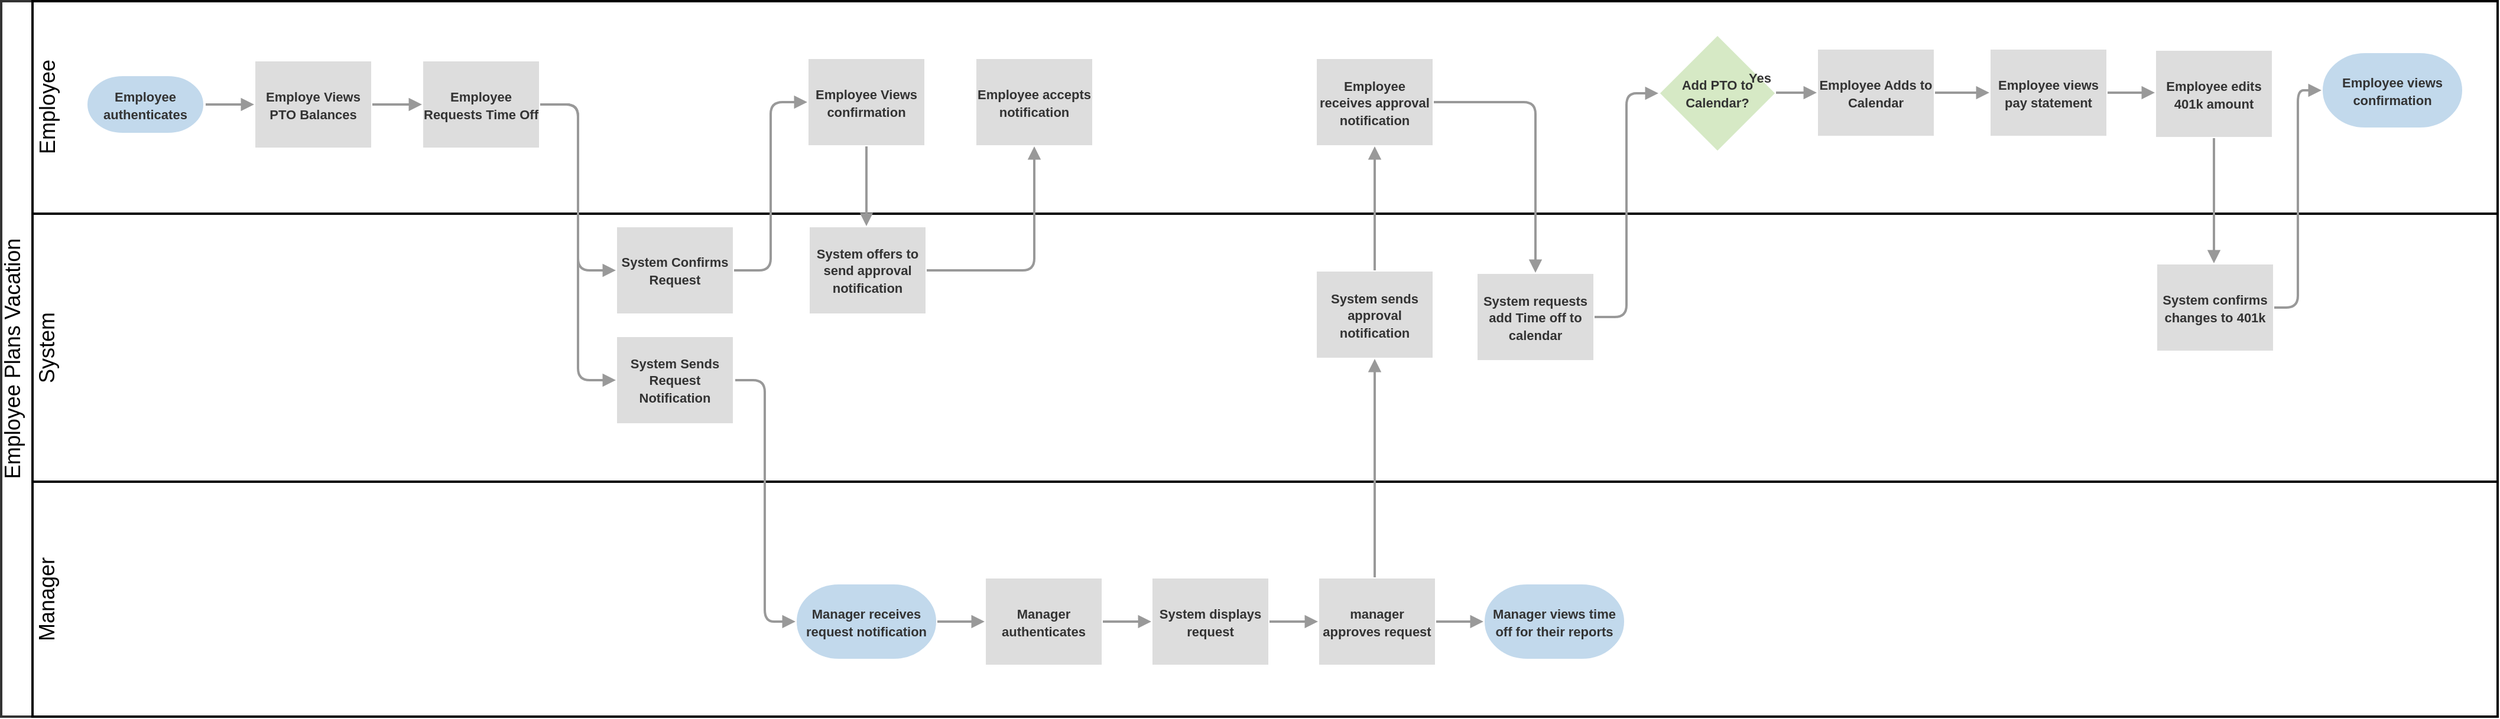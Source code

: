 <mxfile version="22.1.21" type="github">
  <diagram name="Page-1" id="fleGGC3vwmMl1dJeg0Ka">
    <mxGraphModel dx="1247" dy="801" grid="1" gridSize="10" guides="1" tooltips="1" connect="1" arrows="1" fold="1" page="1" pageScale="1" pageWidth="827" pageHeight="1169" math="0" shadow="0">
      <root>
        <mxCell id="0" />
        <mxCell id="1" parent="0" />
        <mxCell id="IWrkJ6YvRvrprTQL4Gcc-1" value="&lt;div style=&#39;width: 603.0px;height:auto;word-break: break-word;&#39;&gt;&lt;div align=&quot;center&quot;&gt;&lt;span style=&quot;font-family:Arial;font-size:18px; line-height: normal;&quot;&gt;Employee Plans Vacation&lt;/span&gt;&lt;/div&gt;&lt;/div&gt;" style="swimlane;collapsible=0;fontStyle=0;strokeWidth=2;shadow=0;fillColor=#ffffff;strokeColor=#333333;startSize=26.5;whiteSpace=wrap;childLayout=stackLayout;resizeParent=1;resizeParentMax=0;horizontal=0;horizontalStack=0;html=1;nl2Br=0;verticalAlign=middle;align=center;spacingLeft=0.0;spacingRight=0;spacingTop=-4.0;spacingBottom=3;whiteSpace=wrap;gliffyId=360;" vertex="1" parent="1">
          <mxGeometry x="40" y="40" width="2112" height="606" as="geometry" />
        </mxCell>
        <mxCell id="IWrkJ6YvRvrprTQL4Gcc-2" value="&lt;div style=&#39;width: 177.0px;height:auto;word-break: break-word;&#39;&gt;&lt;div align=&quot;center&quot;&gt;&lt;span style=&quot;font-family:Arial;font-size:18px; line-height: normal;&quot;&gt;Employee&lt;/span&gt;&lt;/div&gt;&lt;/div&gt;" style="swimlane;collapsible=0;swimlaneLine=0;strokeWidth=2;shadow=0;fillColor=none;strokeColor=#000000;whiteSpace=wrap;html=1;fontStyle=0;horizontal=0;verticalAlign=top;align=center;spacingLeft=0.0;spacingRight=0;spacingTop=-4.0;spacingBottom=3;whiteSpace=wrap;gliffyId=367;" vertex="1" parent="IWrkJ6YvRvrprTQL4Gcc-1">
          <mxGeometry x="26.5" width="2085.5" height="180" as="geometry" />
        </mxCell>
        <mxCell id="IWrkJ6YvRvrprTQL4Gcc-3" value="&lt;div style=&#39;width: 224.0px;height:auto;word-break: break-word;&#39;&gt;&lt;div align=&quot;center&quot;&gt;&lt;span style=&quot;font-family:Arial;font-size:18px; line-height: normal;&quot;&gt;System&lt;/span&gt;&lt;/div&gt;&lt;/div&gt;" style="swimlane;collapsible=0;swimlaneLine=0;strokeWidth=2;shadow=0;fillColor=none;strokeColor=#000000;whiteSpace=wrap;html=1;fontStyle=0;horizontal=0;verticalAlign=top;align=center;spacingLeft=0.0;spacingRight=0;spacingTop=-4.0;spacingBottom=3;whiteSpace=wrap;gliffyId=365;" vertex="1" parent="IWrkJ6YvRvrprTQL4Gcc-1">
          <mxGeometry x="26.5" y="180" width="2085.5" height="227" as="geometry" />
        </mxCell>
        <mxCell id="IWrkJ6YvRvrprTQL4Gcc-4" value="&lt;div style=&#39;width: 196.0px;height:auto;word-break: break-word;&#39;&gt;&lt;div align=&quot;center&quot;&gt;&lt;span style=&quot;font-family:Arial;font-size:18px; line-height: normal;&quot;&gt;Manager&lt;/span&gt;&lt;/div&gt;&lt;/div&gt;" style="swimlane;collapsible=0;swimlaneLine=0;strokeWidth=2;shadow=0;fillColor=none;strokeColor=#000000;whiteSpace=wrap;html=1;fontStyle=0;horizontal=0;verticalAlign=top;align=center;spacingLeft=0.0;spacingRight=0;spacingTop=-4.0;spacingBottom=3;whiteSpace=wrap;gliffyId=363;" vertex="1" parent="IWrkJ6YvRvrprTQL4Gcc-1">
          <mxGeometry x="26.5" y="407" width="2085.5" height="199" as="geometry" />
        </mxCell>
        <mxCell id="IWrkJ6YvRvrprTQL4Gcc-5" value="&lt;div style=&#39;width: 97.0px;height:auto;word-break: break-word;&#39;&gt;&lt;div align=&quot;center&quot;&gt;&lt;span style=&quot;font-family:Arial;font-weight:bold;color:rgb(51, 51, 51);font-size:11px; line-height: normal;&quot;&gt;Employe Views PTO Balances&lt;/span&gt;&lt;/div&gt;&lt;/div&gt;" style="shape=rect;shadow=0;strokeWidth=2;fillColor=#dddddd;strokeColor=#ffffff;opacity=100.0;html=1;nl2Br=0;verticalAlign=middle;align=center;spacingLeft=0.0;spacingRight=0;whiteSpace=wrap;gliffyId=309;" vertex="1" parent="1">
          <mxGeometry x="254" y="90" width="100" height="75" as="geometry" />
        </mxCell>
        <mxCell id="IWrkJ6YvRvrprTQL4Gcc-6" style="shape=filledEdge;strokeWidth=2;strokeColor=#999999;fillColor=none;startArrow=none;startFill=0;startSize=6;endArrow=block;endFill=1;endSize=6;rounded=0;gliffyId=304;edgeStyle=orthogonalEdgeStyle;" edge="1" parent="1" source="IWrkJ6YvRvrprTQL4Gcc-7" target="IWrkJ6YvRvrprTQL4Gcc-5">
          <mxGeometry width="42" height="1" relative="1" as="geometry">
            <Array as="points">
              <mxPoint x="212" y="127.5" />
              <mxPoint x="254" y="127.5" />
            </Array>
          </mxGeometry>
        </mxCell>
        <mxCell id="IWrkJ6YvRvrprTQL4Gcc-7" value="&lt;div style=&#39;width: 97.0px;height:auto;word-break: break-word;&#39;&gt;&lt;div align=&quot;center&quot;&gt;&lt;span style=&quot;font-family:Arial;font-weight:bold;color:rgb(51, 51, 51);font-size:11px; line-height: normal;&quot;&gt;Employee authenticates&lt;/span&gt;&lt;/div&gt;&lt;/div&gt;" style="shape=mxgraph.flowchart.terminator;shadow=0;strokeWidth=2;fillColor=#c2d9ec;strokeColor=#ffffff;opacity=100.0;html=1;nl2Br=0;verticalAlign=middle;align=center;spacingLeft=0.0;spacingRight=0;whiteSpace=wrap;gliffyId=289;" vertex="1" parent="1">
          <mxGeometry x="112" y="102.5" width="100" height="50" as="geometry" />
        </mxCell>
        <mxCell id="IWrkJ6YvRvrprTQL4Gcc-8" value="&lt;div style=&#39;width: 97.0px;height:auto;word-break: break-word;&#39;&gt;&lt;div align=&quot;center&quot;&gt;&lt;span style=&quot;font-family:Arial;font-weight:bold;color:rgb(51, 51, 51);font-size:11px; line-height: normal;&quot;&gt;Employee Requests Time Off&lt;/span&gt;&lt;/div&gt;&lt;/div&gt;" style="shape=rect;shadow=0;strokeWidth=2;fillColor=#dddddd;strokeColor=#ffffff;opacity=100.0;html=1;nl2Br=0;verticalAlign=middle;align=center;spacingLeft=0.0;spacingRight=0;whiteSpace=wrap;gliffyId=329;" vertex="1" parent="1">
          <mxGeometry x="396" y="90" width="100" height="75" as="geometry" />
        </mxCell>
        <mxCell id="IWrkJ6YvRvrprTQL4Gcc-9" value="&lt;div style=&#39;width: 97.0px;height:auto;word-break: break-word;&#39;&gt;&lt;div align=&quot;center&quot;&gt;&lt;span style=&quot;font-family:Arial;font-weight:bold;color:rgb(51, 51, 51);font-size:11px; line-height: normal;&quot;&gt;System Confirms Request&lt;/span&gt;&lt;/div&gt;&lt;/div&gt;" style="shape=rect;shadow=0;strokeWidth=2;fillColor=#dddddd;strokeColor=#ffffff;opacity=100.0;html=1;nl2Br=0;verticalAlign=middle;align=center;spacingLeft=0.0;spacingRight=0;whiteSpace=wrap;gliffyId=331;" vertex="1" parent="1">
          <mxGeometry x="560" y="230.5" width="100" height="75" as="geometry" />
        </mxCell>
        <mxCell id="IWrkJ6YvRvrprTQL4Gcc-10" value="&lt;div style=&#39;width: 97.0px;height:auto;word-break: break-word;&#39;&gt;&lt;div align=&quot;center&quot;&gt;&lt;span style=&quot;font-family:Arial;font-weight:bold;color:rgb(51, 51, 51);font-size:11px; line-height: normal;&quot;&gt;System offers to send approval notification&lt;/span&gt;&lt;/div&gt;&lt;/div&gt;" style="shape=rect;shadow=0;strokeWidth=2;fillColor=#dddddd;strokeColor=#ffffff;opacity=100.0;html=1;nl2Br=0;verticalAlign=middle;align=center;spacingLeft=0.0;spacingRight=0;whiteSpace=wrap;gliffyId=333;" vertex="1" parent="1">
          <mxGeometry x="723" y="230.5" width="100" height="75" as="geometry" />
        </mxCell>
        <mxCell id="IWrkJ6YvRvrprTQL4Gcc-11" value="&lt;div style=&#39;width: 97.0px;height:auto;word-break: break-word;&#39;&gt;&lt;div align=&quot;center&quot;&gt;&lt;span style=&quot;font-family:Arial;font-weight:bold;color:rgb(51, 51, 51);font-size:11px; line-height: normal;&quot;&gt;Employee accepts notification&lt;/span&gt;&lt;/div&gt;&lt;/div&gt;" style="shape=rect;shadow=0;strokeWidth=2;fillColor=#dddddd;strokeColor=#ffffff;opacity=100.0;html=1;nl2Br=0;verticalAlign=middle;align=center;spacingLeft=0.0;spacingRight=0;whiteSpace=wrap;gliffyId=335;" vertex="1" parent="1">
          <mxGeometry x="864" y="88" width="100" height="75" as="geometry" />
        </mxCell>
        <mxCell id="IWrkJ6YvRvrprTQL4Gcc-12" value="&lt;div style=&#39;width: 117.0px;height:auto;word-break: break-word;&#39;&gt;&lt;div align=&quot;center&quot;&gt;&lt;span style=&quot;font-family:Arial;font-weight:bold;color:rgb(51, 51, 51);font-size:11px; line-height: normal;&quot;&gt;Manager receives request notification&lt;/span&gt;&lt;/div&gt;&lt;/div&gt;" style="shape=mxgraph.flowchart.terminator;shadow=0;strokeWidth=2;fillColor=#c2d9ec;strokeColor=#ffffff;opacity=100.0;html=1;nl2Br=0;verticalAlign=middle;align=center;spacingLeft=0.0;spacingRight=0;whiteSpace=wrap;gliffyId=337;" vertex="1" parent="1">
          <mxGeometry x="712" y="533" width="120" height="65" as="geometry" />
        </mxCell>
        <mxCell id="IWrkJ6YvRvrprTQL4Gcc-13" value="&lt;div style=&#39;width: 97.0px;height:auto;word-break: break-word;&#39;&gt;&lt;div align=&quot;center&quot;&gt;&lt;span style=&quot;font-family:Arial;font-weight:bold;color:rgb(51, 51, 51);font-size:11px; line-height: normal;&quot;&gt;Manager authenticates&lt;/span&gt;&lt;/div&gt;&lt;/div&gt;" style="shape=rect;shadow=0;strokeWidth=2;fillColor=#dddddd;strokeColor=#ffffff;opacity=100.0;html=1;nl2Br=0;verticalAlign=middle;align=center;spacingLeft=0.0;spacingRight=0;whiteSpace=wrap;gliffyId=339;" vertex="1" parent="1">
          <mxGeometry x="872" y="528" width="100" height="75" as="geometry" />
        </mxCell>
        <mxCell id="IWrkJ6YvRvrprTQL4Gcc-14" value="&lt;div style=&#39;width: 97.0px;height:auto;word-break: break-word;&#39;&gt;&lt;div align=&quot;center&quot;&gt;&lt;span style=&quot;font-family:Arial;font-weight:bold;color:rgb(51, 51, 51);font-size:11px; line-height: normal;&quot;&gt;System displays request&lt;/span&gt;&lt;/div&gt;&lt;/div&gt;" style="shape=rect;shadow=0;strokeWidth=2;fillColor=#dddddd;strokeColor=#ffffff;opacity=100.0;html=1;nl2Br=0;verticalAlign=middle;align=center;spacingLeft=0.0;spacingRight=0;whiteSpace=wrap;gliffyId=344;" vertex="1" parent="1">
          <mxGeometry x="1013" y="528" width="100" height="75" as="geometry" />
        </mxCell>
        <mxCell id="IWrkJ6YvRvrprTQL4Gcc-15" value="&lt;div style=&#39;width: 97.0px;height:auto;word-break: break-word;&#39;&gt;&lt;div align=&quot;center&quot;&gt;&lt;span style=&quot;font-family:Arial;font-weight:bold;color:rgb(51, 51, 51);font-size:11px; line-height: normal;&quot;&gt;manager approves request&lt;/span&gt;&lt;/div&gt;&lt;/div&gt;" style="shape=rect;shadow=0;strokeWidth=2;fillColor=#dddddd;strokeColor=#ffffff;opacity=100.0;html=1;nl2Br=0;verticalAlign=middle;align=center;spacingLeft=0.0;spacingRight=0;whiteSpace=wrap;gliffyId=346;" vertex="1" parent="1">
          <mxGeometry x="1154" y="528" width="100" height="75" as="geometry" />
        </mxCell>
        <mxCell id="IWrkJ6YvRvrprTQL4Gcc-16" value="&lt;div style=&#39;width: 97.0px;height:auto;word-break: break-word;&#39;&gt;&lt;div align=&quot;center&quot;&gt;&lt;span style=&quot;font-family:Arial;font-weight:bold;color:rgb(51, 51, 51);font-size:11px; line-height: normal;&quot;&gt;System sends approval notification&lt;/span&gt;&lt;/div&gt;&lt;/div&gt;" style="shape=rect;shadow=0;strokeWidth=2;fillColor=#dddddd;strokeColor=#ffffff;opacity=100.0;html=1;nl2Br=0;verticalAlign=middle;align=center;spacingLeft=0.0;spacingRight=0;whiteSpace=wrap;gliffyId=348;" vertex="1" parent="1">
          <mxGeometry x="1152" y="268" width="100" height="75" as="geometry" />
        </mxCell>
        <mxCell id="IWrkJ6YvRvrprTQL4Gcc-17" value="&lt;div style=&#39;width: 97.0px;height:auto;word-break: break-word;&#39;&gt;&lt;div align=&quot;center&quot;&gt;&lt;span style=&quot;font-family:Arial;font-weight:bold;color:rgb(51, 51, 51);font-size:11px; line-height: normal;&quot;&gt;Employee Views confirmation&lt;/span&gt;&lt;/div&gt;&lt;/div&gt;" style="shape=rect;shadow=0;strokeWidth=2;fillColor=#dddddd;strokeColor=#ffffff;opacity=100.0;html=1;nl2Br=0;verticalAlign=middle;align=center;spacingLeft=0.0;spacingRight=0;whiteSpace=wrap;gliffyId=351;" vertex="1" parent="1">
          <mxGeometry x="722" y="88" width="100" height="75" as="geometry" />
        </mxCell>
        <mxCell id="IWrkJ6YvRvrprTQL4Gcc-18" value="&lt;div style=&#39;width: 97.0px;height:auto;word-break: break-word;&#39;&gt;&lt;div align=&quot;center&quot;&gt;&lt;span style=&quot;font-family:Arial;font-weight:bold;color:rgb(51, 51, 51);font-size:11px; line-height: normal;&quot;&gt;Employee receives approval notification&lt;/span&gt;&lt;/div&gt;&lt;/div&gt;" style="shape=rect;shadow=0;strokeWidth=2;fillColor=#dddddd;strokeColor=#ffffff;opacity=100.0;html=1;nl2Br=0;verticalAlign=middle;align=center;spacingLeft=0.0;spacingRight=0;whiteSpace=wrap;gliffyId=355;" vertex="1" parent="1">
          <mxGeometry x="1152" y="88" width="100" height="75" as="geometry" />
        </mxCell>
        <mxCell id="IWrkJ6YvRvrprTQL4Gcc-19" style="shape=filledEdge;strokeWidth=2;strokeColor=#999999;fillColor=none;startArrow=none;startFill=0;startSize=6;endArrow=block;endFill=1;endSize=6;rounded=0;gliffyId=373;edgeStyle=orthogonalEdgeStyle;" edge="1" parent="1" source="IWrkJ6YvRvrprTQL4Gcc-5" target="IWrkJ6YvRvrprTQL4Gcc-8">
          <mxGeometry width="42" height="1" relative="1" as="geometry">
            <Array as="points">
              <mxPoint x="354" y="127.5" />
              <mxPoint x="396" y="127.5" />
            </Array>
          </mxGeometry>
        </mxCell>
        <mxCell id="IWrkJ6YvRvrprTQL4Gcc-20" style="shape=filledEdge;strokeWidth=2;strokeColor=#999999;fillColor=none;startArrow=none;startFill=0;startSize=6;endArrow=block;endFill=1;endSize=6;rounded=1;gliffyId=375;edgeStyle=orthogonalEdgeStyle;" edge="1" parent="1" source="IWrkJ6YvRvrprTQL4Gcc-8" target="IWrkJ6YvRvrprTQL4Gcc-9">
          <mxGeometry width="70" height="118" relative="1" as="geometry">
            <Array as="points">
              <mxPoint x="496" y="127.5" />
              <mxPoint x="528" y="127.5" />
              <mxPoint x="528" y="268" />
              <mxPoint x="560" y="268" />
            </Array>
          </mxGeometry>
        </mxCell>
        <mxCell id="IWrkJ6YvRvrprTQL4Gcc-21" style="shape=filledEdge;strokeWidth=2;strokeColor=#999999;fillColor=none;startArrow=none;startFill=0;startSize=6;endArrow=block;endFill=1;endSize=6;rounded=1;gliffyId=379;edgeStyle=orthogonalEdgeStyle;" edge="1" parent="1" source="IWrkJ6YvRvrprTQL4Gcc-12" target="IWrkJ6YvRvrprTQL4Gcc-13">
          <mxGeometry width="70" height="118" relative="1" as="geometry">
            <Array as="points">
              <mxPoint x="832" y="565.5" />
              <mxPoint x="845.333" y="565.5" />
              <mxPoint x="858.667" y="565.5" />
              <mxPoint x="872" y="565.5" />
            </Array>
          </mxGeometry>
        </mxCell>
        <mxCell id="IWrkJ6YvRvrprTQL4Gcc-22" style="shape=filledEdge;strokeWidth=2;strokeColor=#999999;fillColor=none;startArrow=none;startFill=0;startSize=6;endArrow=block;endFill=1;endSize=6;rounded=1;gliffyId=380;edgeStyle=orthogonalEdgeStyle;" edge="1" parent="1" source="IWrkJ6YvRvrprTQL4Gcc-13" target="IWrkJ6YvRvrprTQL4Gcc-14">
          <mxGeometry width="70" height="118" relative="1" as="geometry">
            <Array as="points">
              <mxPoint x="972" y="565.5" />
              <mxPoint x="985.667" y="565.5" />
              <mxPoint x="999.333" y="565.5" />
              <mxPoint x="1013" y="565.5" />
            </Array>
          </mxGeometry>
        </mxCell>
        <mxCell id="IWrkJ6YvRvrprTQL4Gcc-23" style="shape=filledEdge;strokeWidth=2;strokeColor=#999999;fillColor=none;startArrow=none;startFill=0;startSize=6;endArrow=block;endFill=1;endSize=6;rounded=1;gliffyId=381;edgeStyle=orthogonalEdgeStyle;" edge="1" parent="1" source="IWrkJ6YvRvrprTQL4Gcc-14" target="IWrkJ6YvRvrprTQL4Gcc-15">
          <mxGeometry width="70" height="118" relative="1" as="geometry">
            <Array as="points">
              <mxPoint x="1113" y="565.5" />
              <mxPoint x="1126.667" y="565.5" />
              <mxPoint x="1140.333" y="565.5" />
              <mxPoint x="1154" y="565.5" />
            </Array>
          </mxGeometry>
        </mxCell>
        <mxCell id="IWrkJ6YvRvrprTQL4Gcc-24" value="&lt;div style=&#39;width: 117.0px;height:auto;word-break: break-word;&#39;&gt;&lt;div align=&quot;center&quot;&gt;&lt;span style=&quot;font-family:Arial;font-weight:bold;color:rgb(51, 51, 51);font-size:11px; line-height: normal;&quot;&gt;Manager views time off for their reports&lt;/span&gt;&lt;/div&gt;&lt;/div&gt;" style="shape=mxgraph.flowchart.terminator;shadow=0;strokeWidth=2;fillColor=#c2d9ec;strokeColor=#ffffff;opacity=100.0;html=1;nl2Br=0;verticalAlign=middle;align=center;spacingLeft=0.0;spacingRight=0;whiteSpace=wrap;gliffyId=384;" vertex="1" parent="1">
          <mxGeometry x="1294" y="533" width="120" height="65" as="geometry" />
        </mxCell>
        <mxCell id="IWrkJ6YvRvrprTQL4Gcc-25" style="shape=filledEdge;strokeWidth=2;strokeColor=#999999;fillColor=none;startArrow=none;startFill=0;startSize=6;endArrow=block;endFill=1;endSize=6;rounded=1;gliffyId=386;edgeStyle=orthogonalEdgeStyle;" edge="1" parent="1" source="IWrkJ6YvRvrprTQL4Gcc-15" target="IWrkJ6YvRvrprTQL4Gcc-24">
          <mxGeometry width="70" height="118" relative="1" as="geometry">
            <Array as="points">
              <mxPoint x="1254" y="565.5" />
              <mxPoint x="1267.333" y="565.5" />
              <mxPoint x="1280.667" y="565.5" />
              <mxPoint x="1294" y="565.5" />
            </Array>
          </mxGeometry>
        </mxCell>
        <mxCell id="IWrkJ6YvRvrprTQL4Gcc-26" style="shape=filledEdge;strokeWidth=2;strokeColor=#999999;fillColor=none;startArrow=none;startFill=0;startSize=6;endArrow=block;endFill=1;endSize=6;rounded=1;gliffyId=390;edgeStyle=orthogonalEdgeStyle;" edge="1" parent="1" source="IWrkJ6YvRvrprTQL4Gcc-15" target="IWrkJ6YvRvrprTQL4Gcc-16">
          <mxGeometry width="70" height="118" relative="1" as="geometry">
            <Array as="points">
              <mxPoint x="1202" y="528.011" />
              <mxPoint x="1202" y="466.341" />
              <mxPoint x="1202" y="404.67" />
              <mxPoint x="1202" y="343" />
            </Array>
          </mxGeometry>
        </mxCell>
        <mxCell id="IWrkJ6YvRvrprTQL4Gcc-27" style="shape=filledEdge;strokeWidth=2;strokeColor=#999999;fillColor=none;startArrow=none;startFill=0;startSize=6;endArrow=block;endFill=1;endSize=6;rounded=1;gliffyId=391;edgeStyle=orthogonalEdgeStyle;" edge="1" parent="1" source="IWrkJ6YvRvrprTQL4Gcc-16" target="IWrkJ6YvRvrprTQL4Gcc-18">
          <mxGeometry width="70" height="118" relative="1" as="geometry">
            <Array as="points">
              <mxPoint x="1202" y="268" />
              <mxPoint x="1202" y="233" />
              <mxPoint x="1202" y="198" />
              <mxPoint x="1202" y="163" />
            </Array>
          </mxGeometry>
        </mxCell>
        <mxCell id="IWrkJ6YvRvrprTQL4Gcc-28" style="shape=filledEdge;strokeWidth=2;strokeColor=#999999;fillColor=none;startArrow=none;startFill=0;startSize=6;endArrow=block;endFill=1;endSize=6;rounded=1;gliffyId=392;edgeStyle=orthogonalEdgeStyle;" edge="1" parent="1" source="IWrkJ6YvRvrprTQL4Gcc-9" target="IWrkJ6YvRvrprTQL4Gcc-17">
          <mxGeometry width="70" height="118" relative="1" as="geometry">
            <Array as="points">
              <mxPoint x="660" y="268" />
              <mxPoint x="691" y="268" />
              <mxPoint x="691" y="125.5" />
              <mxPoint x="722" y="125.5" />
            </Array>
          </mxGeometry>
        </mxCell>
        <mxCell id="IWrkJ6YvRvrprTQL4Gcc-29" style="shape=filledEdge;strokeWidth=2;strokeColor=#999999;fillColor=none;startArrow=none;startFill=0;startSize=6;endArrow=block;endFill=1;endSize=6;rounded=1;gliffyId=393;edgeStyle=orthogonalEdgeStyle;" edge="1" parent="1" source="IWrkJ6YvRvrprTQL4Gcc-30" target="IWrkJ6YvRvrprTQL4Gcc-12">
          <mxGeometry width="70" height="118" relative="1" as="geometry">
            <Array as="points">
              <mxPoint x="660" y="361" />
              <mxPoint x="686" y="361" />
              <mxPoint x="686" y="565.5" />
              <mxPoint x="712" y="565.5" />
            </Array>
          </mxGeometry>
        </mxCell>
        <mxCell id="IWrkJ6YvRvrprTQL4Gcc-30" value="&lt;div style=&#39;width: 97.0px;height:auto;word-break: break-word;&#39;&gt;&lt;div align=&quot;center&quot;&gt;&lt;span style=&quot;font-family:Arial;font-weight:bold;color:rgb(51, 51, 51);font-size:11px; line-height: normal;&quot;&gt;System Sends Request Notification&lt;/span&gt;&lt;/div&gt;&lt;/div&gt;" style="shape=rect;shadow=0;strokeWidth=2;fillColor=#dddddd;strokeColor=#ffffff;opacity=100.0;html=1;nl2Br=0;verticalAlign=middle;align=center;spacingLeft=0.0;spacingRight=0;whiteSpace=wrap;gliffyId=396;" vertex="1" parent="1">
          <mxGeometry x="560" y="323.5" width="100" height="75" as="geometry" />
        </mxCell>
        <mxCell id="IWrkJ6YvRvrprTQL4Gcc-31" style="shape=filledEdge;strokeWidth=2;strokeColor=#999999;fillColor=none;startArrow=none;startFill=0;startSize=6;endArrow=block;endFill=1;endSize=6;rounded=1;gliffyId=398;edgeStyle=orthogonalEdgeStyle;" edge="1" parent="1" source="IWrkJ6YvRvrprTQL4Gcc-8" target="IWrkJ6YvRvrprTQL4Gcc-30">
          <mxGeometry width="70" height="118" relative="1" as="geometry">
            <Array as="points">
              <mxPoint x="496" y="127.5" />
              <mxPoint x="528" y="127.5" />
              <mxPoint x="528" y="361" />
              <mxPoint x="560" y="361" />
            </Array>
          </mxGeometry>
        </mxCell>
        <mxCell id="IWrkJ6YvRvrprTQL4Gcc-32" style="shape=filledEdge;strokeWidth=2;strokeColor=#999999;fillColor=none;startArrow=none;startFill=0;startSize=6;endArrow=block;endFill=1;endSize=6;rounded=1;gliffyId=402;edgeStyle=orthogonalEdgeStyle;" edge="1" parent="1" source="IWrkJ6YvRvrprTQL4Gcc-17" target="IWrkJ6YvRvrprTQL4Gcc-10">
          <mxGeometry width="70" height="118" relative="1" as="geometry">
            <Array as="points">
              <mxPoint x="772" y="163" />
              <mxPoint x="772" y="185.502" />
              <mxPoint x="772" y="208.005" />
              <mxPoint x="772" y="230.507" />
            </Array>
          </mxGeometry>
        </mxCell>
        <mxCell id="IWrkJ6YvRvrprTQL4Gcc-33" style="shape=filledEdge;strokeWidth=2;strokeColor=#999999;fillColor=none;startArrow=none;startFill=0;startSize=6;endArrow=block;endFill=1;endSize=6;rounded=1;gliffyId=403;edgeStyle=orthogonalEdgeStyle;" edge="1" parent="1" source="IWrkJ6YvRvrprTQL4Gcc-10" target="IWrkJ6YvRvrprTQL4Gcc-11">
          <mxGeometry width="70" height="118" relative="1" as="geometry">
            <Array as="points">
              <mxPoint x="823" y="268" />
              <mxPoint x="914" y="268" />
              <mxPoint x="914" y="163" />
            </Array>
          </mxGeometry>
        </mxCell>
        <mxCell id="IWrkJ6YvRvrprTQL4Gcc-34" value="&lt;div style=&#39;width: 97.0px;height:auto;word-break: break-word;&#39;&gt;&lt;div align=&quot;center&quot;&gt;&lt;span style=&quot;font-family:Arial;font-weight:bold;color:rgb(51, 51, 51);font-size:11px; line-height: normal;&quot;&gt;Add PTO to Calendar?&lt;/span&gt;&lt;/div&gt;&lt;/div&gt;" style="shape=rhombus;perimeter=rhombusPerimeter;shadow=0;strokeWidth=2;fillColor=#d6e9c5;strokeColor=#ffffff;opacity=100.0;html=1;nl2Br=0;verticalAlign=middle;align=center;spacingLeft=0.0;spacingRight=0;whiteSpace=wrap;gliffyId=406;" vertex="1" parent="1">
          <mxGeometry x="1442" y="68" width="100" height="100" as="geometry" />
        </mxCell>
        <mxCell id="IWrkJ6YvRvrprTQL4Gcc-35" value="&lt;div style=&#39;width: 97.0px;height:auto;word-break: break-word;&#39;&gt;&lt;div align=&quot;center&quot;&gt;&lt;span style=&quot;font-family:Arial;font-weight:bold;color:rgb(51, 51, 51);font-size:11px; line-height: normal;&quot;&gt;System requests add Time off to calendar&lt;/span&gt;&lt;/div&gt;&lt;/div&gt;" style="shape=rect;shadow=0;strokeWidth=2;fillColor=#dddddd;strokeColor=#ffffff;opacity=100.0;html=1;nl2Br=0;verticalAlign=middle;align=center;spacingLeft=0.0;spacingRight=0;whiteSpace=wrap;gliffyId=410;" vertex="1" parent="1">
          <mxGeometry x="1288" y="270" width="100" height="75" as="geometry" />
        </mxCell>
        <mxCell id="IWrkJ6YvRvrprTQL4Gcc-36" value="&lt;div style=&#39;width: 97.0px;height:auto;word-break: break-word;&#39;&gt;&lt;div align=&quot;center&quot;&gt;&lt;span style=&quot;font-family:Arial;font-weight:bold;color:rgb(51, 51, 51);font-size:11px; line-height: normal;&quot;&gt;Employee Adds to Calendar&lt;/span&gt;&lt;/div&gt;&lt;/div&gt;" style="shape=rect;shadow=0;strokeWidth=2;fillColor=#dddddd;strokeColor=#ffffff;opacity=100.0;html=1;nl2Br=0;verticalAlign=middle;align=center;spacingLeft=0.0;spacingRight=0;whiteSpace=wrap;gliffyId=412;" vertex="1" parent="1">
          <mxGeometry x="1576" y="80" width="100" height="75" as="geometry" />
        </mxCell>
        <mxCell id="IWrkJ6YvRvrprTQL4Gcc-37" style="shape=filledEdge;strokeWidth=2;strokeColor=#999999;fillColor=none;startArrow=none;startFill=0;startSize=6;endArrow=block;endFill=1;endSize=6;rounded=1;gliffyId=414;edgeStyle=orthogonalEdgeStyle;" edge="1" parent="1" source="IWrkJ6YvRvrprTQL4Gcc-18" target="IWrkJ6YvRvrprTQL4Gcc-35">
          <mxGeometry width="70" height="118" relative="1" as="geometry">
            <Array as="points">
              <mxPoint x="1252" y="125.5" />
              <mxPoint x="1338" y="125.5" />
              <mxPoint x="1338" y="270" />
            </Array>
          </mxGeometry>
        </mxCell>
        <mxCell id="IWrkJ6YvRvrprTQL4Gcc-38" style="shape=filledEdge;strokeWidth=2;strokeColor=#999999;fillColor=none;startArrow=none;startFill=0;startSize=6;endArrow=block;endFill=1;endSize=6;rounded=1;gliffyId=415;edgeStyle=orthogonalEdgeStyle;" edge="1" parent="1" source="IWrkJ6YvRvrprTQL4Gcc-35" target="IWrkJ6YvRvrprTQL4Gcc-34">
          <mxGeometry width="70" height="118" relative="1" as="geometry">
            <Array as="points">
              <mxPoint x="1388" y="307.5" />
              <mxPoint x="1415" y="307.5" />
              <mxPoint x="1415" y="118" />
              <mxPoint x="1442" y="118" />
            </Array>
          </mxGeometry>
        </mxCell>
        <mxCell id="IWrkJ6YvRvrprTQL4Gcc-39" value="&lt;div style=&#39;width: 35.0px;height:auto;word-break: break-word;&#39;&gt;&lt;div align=&quot;center&quot;&gt;&lt;span style=&quot;font-family:Arial;font-weight:bold;color:rgb(51, 51, 51);font-size:11px; line-height: normal;&quot;&gt;Yes&lt;/span&gt;&lt;/div&gt;&lt;/div&gt;" style="text;html=1;nl2Br=0;html=1;nl2Br=0;verticalAlign=middle;align=center;spacingLeft=0.0;spacingRight=0;whiteSpace=wrap;gliffyId=416;" vertex="1" parent="1">
          <mxGeometry x="1509" y="98.5" width="38" height="12" as="geometry" />
        </mxCell>
        <mxCell id="IWrkJ6YvRvrprTQL4Gcc-40" style="shape=filledEdge;strokeWidth=2;strokeColor=#999999;fillColor=none;startArrow=none;startFill=0;startSize=6;endArrow=block;endFill=1;endSize=6;rounded=1;gliffyId=417;edgeStyle=orthogonalEdgeStyle;" edge="1" parent="1" source="IWrkJ6YvRvrprTQL4Gcc-34" target="IWrkJ6YvRvrprTQL4Gcc-36">
          <mxGeometry width="70" height="118" relative="1" as="geometry">
            <Array as="points">
              <mxPoint x="1541.996" y="117.5" />
              <mxPoint x="1553.331" y="117.5" />
              <mxPoint x="1564.666" y="117.5" />
              <mxPoint x="1576" y="117.5" />
            </Array>
          </mxGeometry>
        </mxCell>
        <mxCell id="IWrkJ6YvRvrprTQL4Gcc-41" value="&lt;div style=&#39;width: 97.0px;height:auto;word-break: break-word;&#39;&gt;&lt;div align=&quot;center&quot;&gt;&lt;span style=&quot;font-family:Arial;font-weight:bold;color:rgb(51, 51, 51);font-size:11px; line-height: normal;&quot;&gt;Employee views pay statement&lt;/span&gt;&lt;/div&gt;&lt;/div&gt;" style="shape=rect;shadow=0;strokeWidth=2;fillColor=#dddddd;strokeColor=#ffffff;opacity=100.0;html=1;nl2Br=0;verticalAlign=middle;align=center;spacingLeft=0.0;spacingRight=0;whiteSpace=wrap;gliffyId=418;" vertex="1" parent="1">
          <mxGeometry x="1722" y="80" width="100" height="75" as="geometry" />
        </mxCell>
        <mxCell id="IWrkJ6YvRvrprTQL4Gcc-42" value="&lt;div style=&#39;width: 97.0px;height:auto;word-break: break-word;&#39;&gt;&lt;div align=&quot;center&quot;&gt;&lt;span style=&quot;font-family:Arial;font-weight:bold;color:rgb(51, 51, 51);font-size:11px; line-height: normal;&quot;&gt;Employee edits 401k amount&lt;/span&gt;&lt;/div&gt;&lt;/div&gt;" style="shape=rect;shadow=0;strokeWidth=2;fillColor=#dddddd;strokeColor=#ffffff;opacity=100.0;html=1;nl2Br=0;verticalAlign=middle;align=center;spacingLeft=0.0;spacingRight=0;whiteSpace=wrap;gliffyId=420;" vertex="1" parent="1">
          <mxGeometry x="1862" y="81" width="100" height="75" as="geometry" />
        </mxCell>
        <mxCell id="IWrkJ6YvRvrprTQL4Gcc-43" value="&lt;div style=&#39;width: 97.0px;height:auto;word-break: break-word;&#39;&gt;&lt;div align=&quot;center&quot;&gt;&lt;span style=&quot;font-family:Arial;font-weight:bold;color:rgb(51, 51, 51);font-size:11px; line-height: normal;&quot;&gt;System confirms changes to 401k&lt;/span&gt;&lt;/div&gt;&lt;/div&gt;" style="shape=rect;shadow=0;strokeWidth=2;fillColor=#dddddd;strokeColor=#ffffff;opacity=100.0;html=1;nl2Br=0;verticalAlign=middle;align=center;spacingLeft=0.0;spacingRight=0;whiteSpace=wrap;gliffyId=422;" vertex="1" parent="1">
          <mxGeometry x="1863" y="262" width="100" height="75" as="geometry" />
        </mxCell>
        <mxCell id="IWrkJ6YvRvrprTQL4Gcc-44" style="shape=filledEdge;strokeWidth=2;strokeColor=#999999;fillColor=none;startArrow=none;startFill=0;startSize=6;endArrow=block;endFill=1;endSize=6;rounded=1;gliffyId=424;edgeStyle=orthogonalEdgeStyle;" edge="1" parent="1" source="IWrkJ6YvRvrprTQL4Gcc-36" target="IWrkJ6YvRvrprTQL4Gcc-41">
          <mxGeometry width="70" height="118" relative="1" as="geometry">
            <Array as="points">
              <mxPoint x="1676" y="117.5" />
              <mxPoint x="1691.333" y="117.5" />
              <mxPoint x="1706.667" y="117.5" />
              <mxPoint x="1722" y="117.5" />
            </Array>
          </mxGeometry>
        </mxCell>
        <mxCell id="IWrkJ6YvRvrprTQL4Gcc-45" style="shape=filledEdge;strokeWidth=2;strokeColor=#999999;fillColor=none;startArrow=none;startFill=0;startSize=6;endArrow=block;endFill=1;endSize=6;rounded=1;gliffyId=425;edgeStyle=orthogonalEdgeStyle;" edge="1" parent="1" source="IWrkJ6YvRvrprTQL4Gcc-41" target="IWrkJ6YvRvrprTQL4Gcc-42">
          <mxGeometry width="70" height="118" relative="1" as="geometry">
            <Array as="points">
              <mxPoint x="1822" y="117.5" />
              <mxPoint x="1835.338" y="117.5" />
              <mxPoint x="1848.675" y="117.5" />
              <mxPoint x="1862.012" y="117.5" />
            </Array>
          </mxGeometry>
        </mxCell>
        <mxCell id="IWrkJ6YvRvrprTQL4Gcc-46" value="&lt;div style=&#39;width: 117.0px;height:auto;word-break: break-word;&#39;&gt;&lt;div align=&quot;center&quot;&gt;&lt;span style=&quot;font-family:Arial;font-weight:bold;color:rgb(51, 51, 51);font-size:11px; line-height: normal;&quot;&gt;Employee views confirmation&lt;/span&gt;&lt;/div&gt;&lt;/div&gt;" style="shape=mxgraph.flowchart.terminator;shadow=0;strokeWidth=2;fillColor=#c2d9ec;strokeColor=#ffffff;opacity=100.0;html=1;nl2Br=0;verticalAlign=middle;align=center;spacingLeft=0.0;spacingRight=0;whiteSpace=wrap;gliffyId=428;" vertex="1" parent="1">
          <mxGeometry x="2003" y="83" width="120" height="65" as="geometry" />
        </mxCell>
        <mxCell id="IWrkJ6YvRvrprTQL4Gcc-47" style="shape=filledEdge;strokeWidth=2;strokeColor=#999999;fillColor=none;startArrow=none;startFill=0;startSize=6;endArrow=block;endFill=1;endSize=6;rounded=1;gliffyId=430;edgeStyle=orthogonalEdgeStyle;" edge="1" parent="1" source="IWrkJ6YvRvrprTQL4Gcc-43" target="IWrkJ6YvRvrprTQL4Gcc-46">
          <mxGeometry width="70" height="118" relative="1" as="geometry">
            <Array as="points">
              <mxPoint x="1963" y="299.5" />
              <mxPoint x="1983" y="299.5" />
              <mxPoint x="1983" y="115.5" />
              <mxPoint x="2003" y="115.5" />
            </Array>
          </mxGeometry>
        </mxCell>
        <mxCell id="IWrkJ6YvRvrprTQL4Gcc-48" style="shape=filledEdge;strokeWidth=2;strokeColor=#999999;fillColor=none;startArrow=none;startFill=0;startSize=6;endArrow=block;endFill=1;endSize=6;rounded=1;gliffyId=431;edgeStyle=orthogonalEdgeStyle;" edge="1" parent="1" source="IWrkJ6YvRvrprTQL4Gcc-42" target="IWrkJ6YvRvrprTQL4Gcc-43">
          <mxGeometry width="70" height="118" relative="1" as="geometry">
            <Array as="points">
              <mxPoint x="1912" y="156" />
              <mxPoint x="1912" y="191.335" />
              <mxPoint x="1912" y="226.67" />
              <mxPoint x="1912" y="262.005" />
            </Array>
          </mxGeometry>
        </mxCell>
      </root>
    </mxGraphModel>
  </diagram>
</mxfile>
